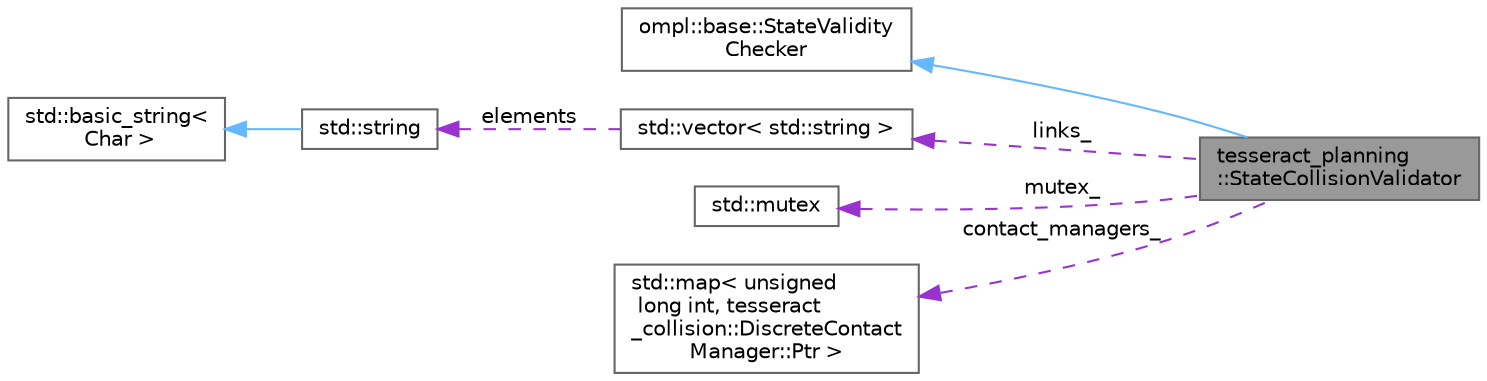 digraph "tesseract_planning::StateCollisionValidator"
{
 // LATEX_PDF_SIZE
  bgcolor="transparent";
  edge [fontname=Helvetica,fontsize=10,labelfontname=Helvetica,labelfontsize=10];
  node [fontname=Helvetica,fontsize=10,shape=box,height=0.2,width=0.4];
  rankdir="LR";
  Node1 [label="tesseract_planning\l::StateCollisionValidator",height=0.2,width=0.4,color="gray40", fillcolor="grey60", style="filled", fontcolor="black",tooltip="Continuous collision check between two states."];
  Node2 -> Node1 [dir="back",color="steelblue1",style="solid"];
  Node2 [label="ompl::base::StateValidity\lChecker",height=0.2,width=0.4,color="gray40", fillcolor="white", style="filled",tooltip=" "];
  Node3 -> Node1 [dir="back",color="darkorchid3",style="dashed",label=" links_" ];
  Node3 [label="std::vector\< std::string \>",height=0.2,width=0.4,color="gray40", fillcolor="white", style="filled",tooltip=" "];
  Node4 -> Node3 [dir="back",color="darkorchid3",style="dashed",label=" elements" ];
  Node4 [label="std::string",height=0.2,width=0.4,color="gray40", fillcolor="white", style="filled",tooltip=" "];
  Node5 -> Node4 [dir="back",color="steelblue1",style="solid"];
  Node5 [label="std::basic_string\<\l Char \>",height=0.2,width=0.4,color="gray40", fillcolor="white", style="filled",tooltip=" "];
  Node6 -> Node1 [dir="back",color="darkorchid3",style="dashed",label=" mutex_" ];
  Node6 [label="std::mutex",height=0.2,width=0.4,color="gray40", fillcolor="white", style="filled",tooltip=" "];
  Node7 -> Node1 [dir="back",color="darkorchid3",style="dashed",label=" contact_managers_" ];
  Node7 [label="std::map\< unsigned\l long int, tesseract\l_collision::DiscreteContact\lManager::Ptr \>",height=0.2,width=0.4,color="gray40", fillcolor="white", style="filled",tooltip=" "];
}
